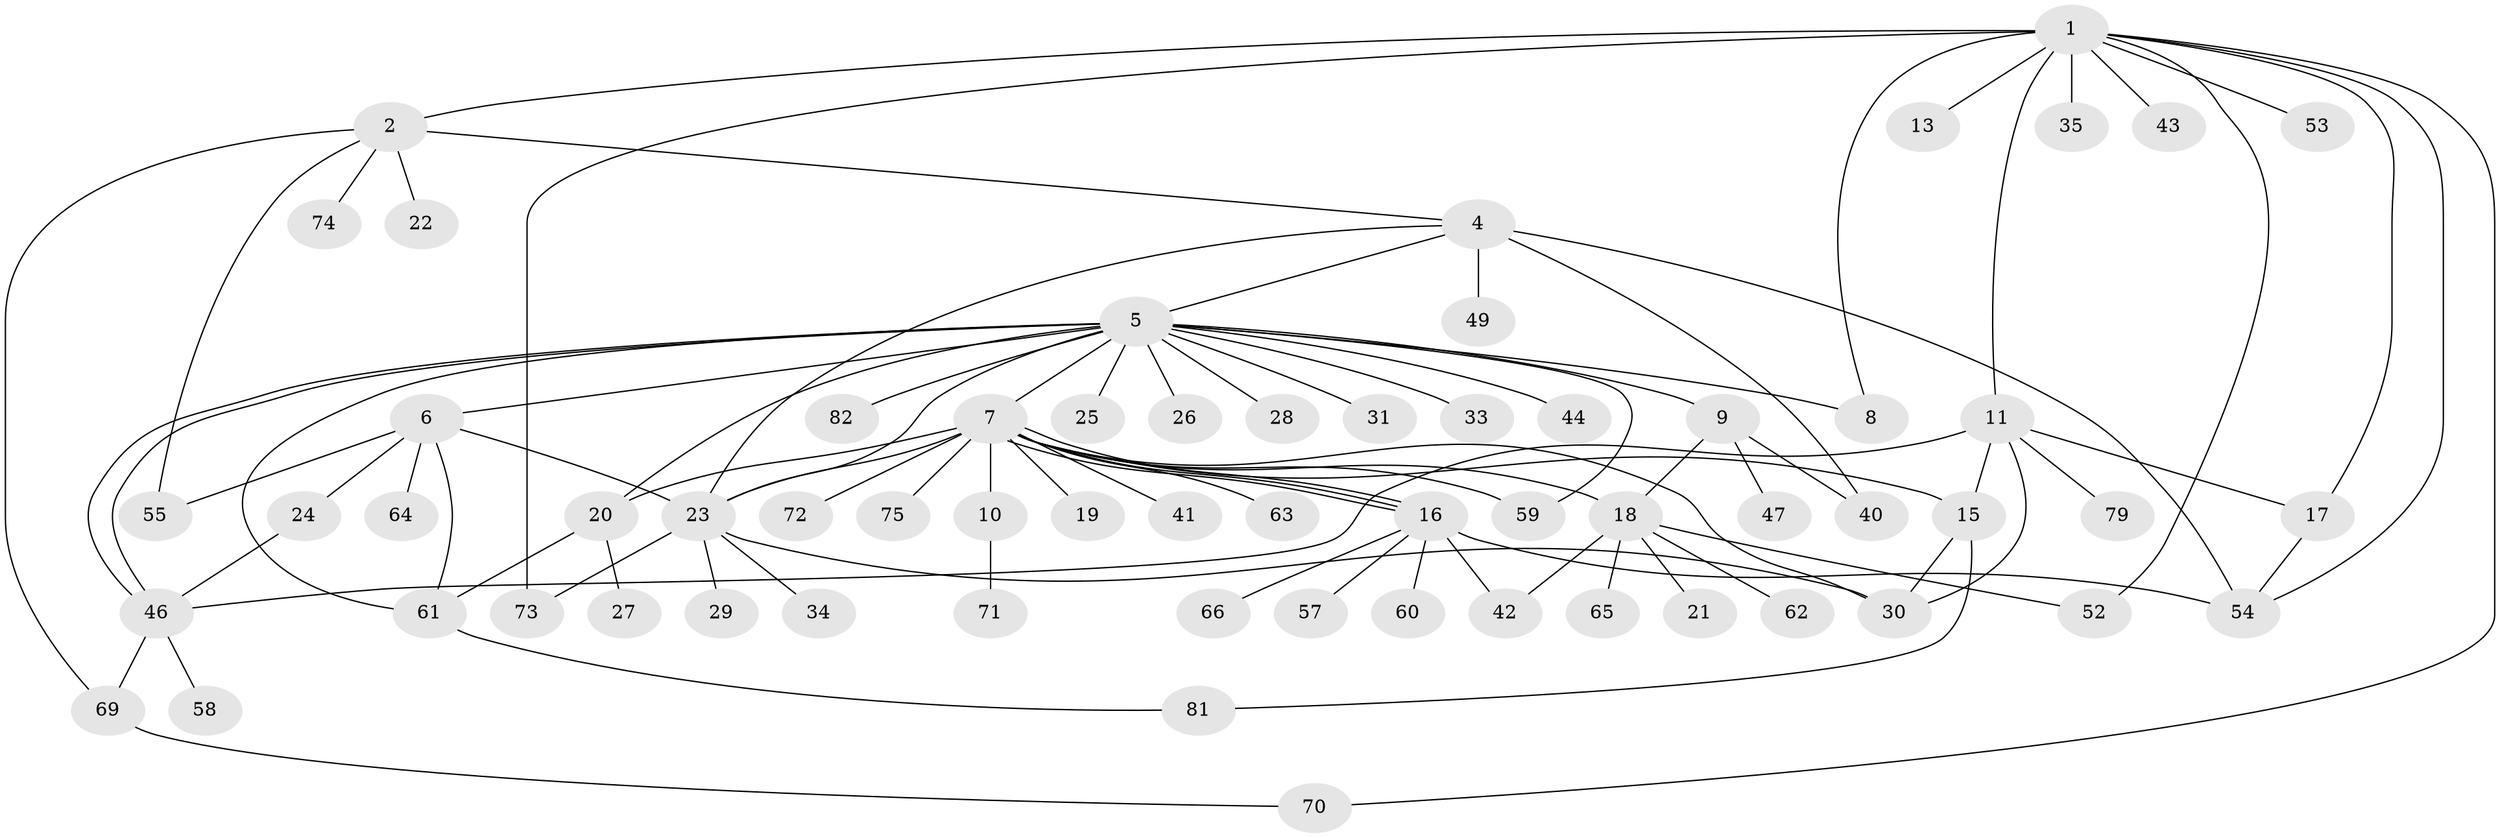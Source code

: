 // Generated by graph-tools (version 1.1) at 2025/23/03/03/25 07:23:48]
// undirected, 63 vertices, 92 edges
graph export_dot {
graph [start="1"]
  node [color=gray90,style=filled];
  1 [super="+14"];
  2 [super="+3"];
  4 [super="+50"];
  5 [super="+36"];
  6;
  7 [super="+12"];
  8;
  9 [super="+39"];
  10;
  11;
  13;
  15 [super="+68"];
  16 [super="+56"];
  17 [super="+32"];
  18 [super="+38"];
  19;
  20;
  21;
  22;
  23 [super="+37"];
  24 [super="+80"];
  25;
  26;
  27;
  28;
  29 [super="+48"];
  30 [super="+45"];
  31;
  33;
  34;
  35;
  40;
  41;
  42;
  43;
  44;
  46 [super="+51"];
  47;
  49;
  52;
  53;
  54 [super="+77"];
  55 [super="+78"];
  57;
  58;
  59;
  60;
  61 [super="+67"];
  62;
  63;
  64;
  65;
  66;
  69 [super="+76"];
  70;
  71;
  72;
  73;
  74;
  75;
  79;
  81;
  82;
  1 -- 2;
  1 -- 8;
  1 -- 11 [weight=2];
  1 -- 13;
  1 -- 17;
  1 -- 35;
  1 -- 43;
  1 -- 52;
  1 -- 53;
  1 -- 54;
  1 -- 73;
  1 -- 70;
  2 -- 4;
  2 -- 74;
  2 -- 69;
  2 -- 22;
  2 -- 55;
  4 -- 5;
  4 -- 40;
  4 -- 49;
  4 -- 54 [weight=2];
  4 -- 23;
  5 -- 6;
  5 -- 7;
  5 -- 8;
  5 -- 9;
  5 -- 20;
  5 -- 23;
  5 -- 25;
  5 -- 26;
  5 -- 28;
  5 -- 31;
  5 -- 33;
  5 -- 44;
  5 -- 46;
  5 -- 46;
  5 -- 59;
  5 -- 61;
  5 -- 82;
  6 -- 23;
  6 -- 24;
  6 -- 55;
  6 -- 64;
  6 -- 61;
  7 -- 10;
  7 -- 16;
  7 -- 16;
  7 -- 16;
  7 -- 19;
  7 -- 20;
  7 -- 23;
  7 -- 30 [weight=2];
  7 -- 41;
  7 -- 59;
  7 -- 63;
  7 -- 72;
  7 -- 18;
  7 -- 75;
  7 -- 15;
  9 -- 40;
  9 -- 18;
  9 -- 47;
  10 -- 71;
  11 -- 17;
  11 -- 46;
  11 -- 79;
  11 -- 30;
  11 -- 15;
  15 -- 30;
  15 -- 81;
  16 -- 42;
  16 -- 54;
  16 -- 60;
  16 -- 66;
  16 -- 57;
  17 -- 54;
  18 -- 21;
  18 -- 42;
  18 -- 52;
  18 -- 62;
  18 -- 65;
  20 -- 27;
  20 -- 61;
  23 -- 29;
  23 -- 34;
  23 -- 73;
  23 -- 30;
  24 -- 46;
  46 -- 58;
  46 -- 69;
  61 -- 81;
  69 -- 70;
}
